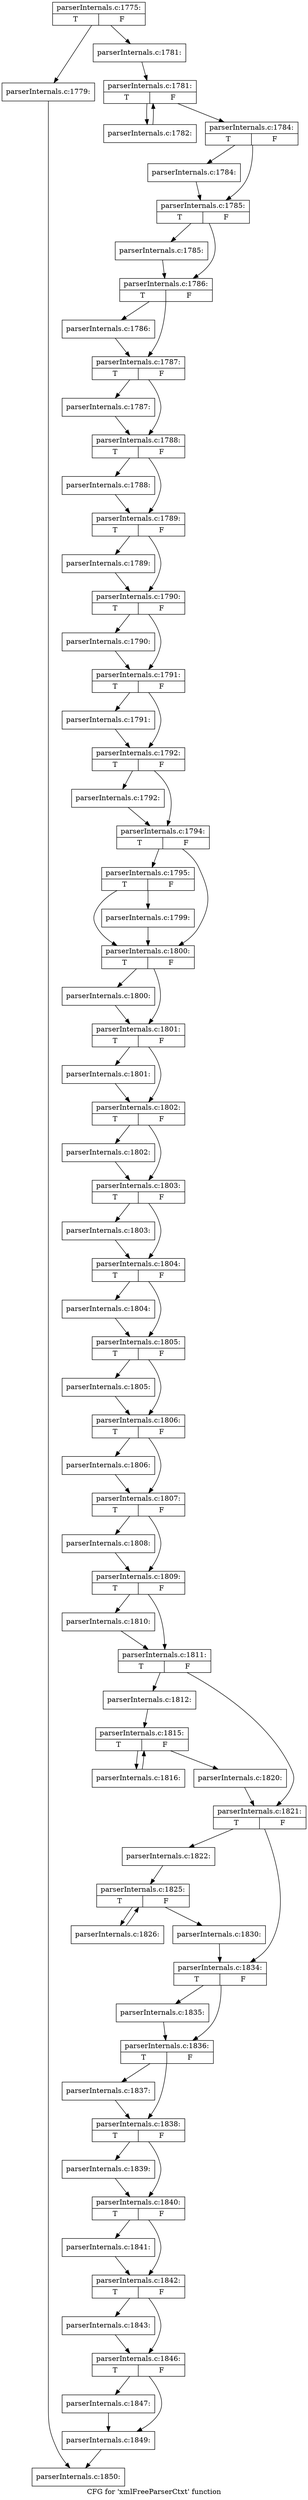 digraph "CFG for 'xmlFreeParserCtxt' function" {
	label="CFG for 'xmlFreeParserCtxt' function";

	Node0x5585b3db34a0 [shape=record,label="{parserInternals.c:1775:|{<s0>T|<s1>F}}"];
	Node0x5585b3db34a0 -> Node0x5585b3de1890;
	Node0x5585b3db34a0 -> Node0x5585b3de18e0;
	Node0x5585b3de1890 [shape=record,label="{parserInternals.c:1779:}"];
	Node0x5585b3de1890 -> Node0x5585b3db3570;
	Node0x5585b3de18e0 [shape=record,label="{parserInternals.c:1781:}"];
	Node0x5585b3de18e0 -> Node0x5585b3de1c60;
	Node0x5585b3de1c60 [shape=record,label="{parserInternals.c:1781:|{<s0>T|<s1>F}}"];
	Node0x5585b3de1c60 -> Node0x5585b3de2170;
	Node0x5585b3de1c60 -> Node0x5585b3de1e40;
	Node0x5585b3de2170 [shape=record,label="{parserInternals.c:1782:}"];
	Node0x5585b3de2170 -> Node0x5585b3de1c60;
	Node0x5585b3de1e40 [shape=record,label="{parserInternals.c:1784:|{<s0>T|<s1>F}}"];
	Node0x5585b3de1e40 -> Node0x5585b3de24a0;
	Node0x5585b3de1e40 -> Node0x5585b3de24f0;
	Node0x5585b3de24a0 [shape=record,label="{parserInternals.c:1784:}"];
	Node0x5585b3de24a0 -> Node0x5585b3de24f0;
	Node0x5585b3de24f0 [shape=record,label="{parserInternals.c:1785:|{<s0>T|<s1>F}}"];
	Node0x5585b3de24f0 -> Node0x5585b3de2ba0;
	Node0x5585b3de24f0 -> Node0x5585b3de2bf0;
	Node0x5585b3de2ba0 [shape=record,label="{parserInternals.c:1785:}"];
	Node0x5585b3de2ba0 -> Node0x5585b3de2bf0;
	Node0x5585b3de2bf0 [shape=record,label="{parserInternals.c:1786:|{<s0>T|<s1>F}}"];
	Node0x5585b3de2bf0 -> Node0x5585b3de32d0;
	Node0x5585b3de2bf0 -> Node0x5585b3de3320;
	Node0x5585b3de32d0 [shape=record,label="{parserInternals.c:1786:}"];
	Node0x5585b3de32d0 -> Node0x5585b3de3320;
	Node0x5585b3de3320 [shape=record,label="{parserInternals.c:1787:|{<s0>T|<s1>F}}"];
	Node0x5585b3de3320 -> Node0x5585b3de3b10;
	Node0x5585b3de3320 -> Node0x5585b3de3b60;
	Node0x5585b3de3b10 [shape=record,label="{parserInternals.c:1787:}"];
	Node0x5585b3de3b10 -> Node0x5585b3de3b60;
	Node0x5585b3de3b60 [shape=record,label="{parserInternals.c:1788:|{<s0>T|<s1>F}}"];
	Node0x5585b3de3b60 -> Node0x5585b3de43c0;
	Node0x5585b3de3b60 -> Node0x5585b3de4410;
	Node0x5585b3de43c0 [shape=record,label="{parserInternals.c:1788:}"];
	Node0x5585b3de43c0 -> Node0x5585b3de4410;
	Node0x5585b3de4410 [shape=record,label="{parserInternals.c:1789:|{<s0>T|<s1>F}}"];
	Node0x5585b3de4410 -> Node0x5585b3de4c00;
	Node0x5585b3de4410 -> Node0x5585b3de4c50;
	Node0x5585b3de4c00 [shape=record,label="{parserInternals.c:1789:}"];
	Node0x5585b3de4c00 -> Node0x5585b3de4c50;
	Node0x5585b3de4c50 [shape=record,label="{parserInternals.c:1790:|{<s0>T|<s1>F}}"];
	Node0x5585b3de4c50 -> Node0x5585b3de5410;
	Node0x5585b3de4c50 -> Node0x5585b3de5460;
	Node0x5585b3de5410 [shape=record,label="{parserInternals.c:1790:}"];
	Node0x5585b3de5410 -> Node0x5585b3de5460;
	Node0x5585b3de5460 [shape=record,label="{parserInternals.c:1791:|{<s0>T|<s1>F}}"];
	Node0x5585b3de5460 -> Node0x5585b3de5c20;
	Node0x5585b3de5460 -> Node0x5585b3de5c70;
	Node0x5585b3de5c20 [shape=record,label="{parserInternals.c:1791:}"];
	Node0x5585b3de5c20 -> Node0x5585b3de5c70;
	Node0x5585b3de5c70 [shape=record,label="{parserInternals.c:1792:|{<s0>T|<s1>F}}"];
	Node0x5585b3de5c70 -> Node0x5585b3de6470;
	Node0x5585b3de5c70 -> Node0x5585b3de64c0;
	Node0x5585b3de6470 [shape=record,label="{parserInternals.c:1792:}"];
	Node0x5585b3de6470 -> Node0x5585b3de64c0;
	Node0x5585b3de64c0 [shape=record,label="{parserInternals.c:1794:|{<s0>T|<s1>F}}"];
	Node0x5585b3de64c0 -> Node0x5585b3de6d60;
	Node0x5585b3de64c0 -> Node0x5585b3de6d10;
	Node0x5585b3de6d60 [shape=record,label="{parserInternals.c:1795:|{<s0>T|<s1>F}}"];
	Node0x5585b3de6d60 -> Node0x5585b3de6cc0;
	Node0x5585b3de6d60 -> Node0x5585b3de6d10;
	Node0x5585b3de6cc0 [shape=record,label="{parserInternals.c:1799:}"];
	Node0x5585b3de6cc0 -> Node0x5585b3de6d10;
	Node0x5585b3de6d10 [shape=record,label="{parserInternals.c:1800:|{<s0>T|<s1>F}}"];
	Node0x5585b3de6d10 -> Node0x5585b3de7480;
	Node0x5585b3de6d10 -> Node0x5585b3de8a20;
	Node0x5585b3de7480 [shape=record,label="{parserInternals.c:1800:}"];
	Node0x5585b3de7480 -> Node0x5585b3de8a20;
	Node0x5585b3de8a20 [shape=record,label="{parserInternals.c:1801:|{<s0>T|<s1>F}}"];
	Node0x5585b3de8a20 -> Node0x5585b3de91e0;
	Node0x5585b3de8a20 -> Node0x5585b3de9230;
	Node0x5585b3de91e0 [shape=record,label="{parserInternals.c:1801:}"];
	Node0x5585b3de91e0 -> Node0x5585b3de9230;
	Node0x5585b3de9230 [shape=record,label="{parserInternals.c:1802:|{<s0>T|<s1>F}}"];
	Node0x5585b3de9230 -> Node0x5585b3de9bc0;
	Node0x5585b3de9230 -> Node0x5585b3de9c10;
	Node0x5585b3de9bc0 [shape=record,label="{parserInternals.c:1802:}"];
	Node0x5585b3de9bc0 -> Node0x5585b3de9c10;
	Node0x5585b3de9c10 [shape=record,label="{parserInternals.c:1803:|{<s0>T|<s1>F}}"];
	Node0x5585b3de9c10 -> Node0x5585b3dea430;
	Node0x5585b3de9c10 -> Node0x5585b3dea480;
	Node0x5585b3dea430 [shape=record,label="{parserInternals.c:1803:}"];
	Node0x5585b3dea430 -> Node0x5585b3dea480;
	Node0x5585b3dea480 [shape=record,label="{parserInternals.c:1804:|{<s0>T|<s1>F}}"];
	Node0x5585b3dea480 -> Node0x5585b3dead50;
	Node0x5585b3dea480 -> Node0x5585b3deada0;
	Node0x5585b3dead50 [shape=record,label="{parserInternals.c:1804:}"];
	Node0x5585b3dead50 -> Node0x5585b3deada0;
	Node0x5585b3deada0 [shape=record,label="{parserInternals.c:1805:|{<s0>T|<s1>F}}"];
	Node0x5585b3deada0 -> Node0x5585b3deb600;
	Node0x5585b3deada0 -> Node0x5585b3deb650;
	Node0x5585b3deb600 [shape=record,label="{parserInternals.c:1805:}"];
	Node0x5585b3deb600 -> Node0x5585b3deb650;
	Node0x5585b3deb650 [shape=record,label="{parserInternals.c:1806:|{<s0>T|<s1>F}}"];
	Node0x5585b3deb650 -> Node0x5585b3debe80;
	Node0x5585b3deb650 -> Node0x5585b3debed0;
	Node0x5585b3debe80 [shape=record,label="{parserInternals.c:1806:}"];
	Node0x5585b3debe80 -> Node0x5585b3debed0;
	Node0x5585b3debed0 [shape=record,label="{parserInternals.c:1807:|{<s0>T|<s1>F}}"];
	Node0x5585b3debed0 -> Node0x5585b3dec700;
	Node0x5585b3debed0 -> Node0x5585b3dec750;
	Node0x5585b3dec700 [shape=record,label="{parserInternals.c:1808:}"];
	Node0x5585b3dec700 -> Node0x5585b3dec750;
	Node0x5585b3dec750 [shape=record,label="{parserInternals.c:1809:|{<s0>T|<s1>F}}"];
	Node0x5585b3dec750 -> Node0x5585b3ded240;
	Node0x5585b3dec750 -> Node0x5585b3ded290;
	Node0x5585b3ded240 [shape=record,label="{parserInternals.c:1810:}"];
	Node0x5585b3ded240 -> Node0x5585b3ded290;
	Node0x5585b3ded290 [shape=record,label="{parserInternals.c:1811:|{<s0>T|<s1>F}}"];
	Node0x5585b3ded290 -> Node0x5585b3ded980;
	Node0x5585b3ded290 -> Node0x5585b3ded9d0;
	Node0x5585b3ded980 [shape=record,label="{parserInternals.c:1812:}"];
	Node0x5585b3ded980 -> Node0x5585b3dee560;
	Node0x5585b3dee560 [shape=record,label="{parserInternals.c:1815:|{<s0>T|<s1>F}}"];
	Node0x5585b3dee560 -> Node0x5585b3dee960;
	Node0x5585b3dee560 -> Node0x5585b3dee780;
	Node0x5585b3dee960 [shape=record,label="{parserInternals.c:1816:}"];
	Node0x5585b3dee960 -> Node0x5585b3dee560;
	Node0x5585b3dee780 [shape=record,label="{parserInternals.c:1820:}"];
	Node0x5585b3dee780 -> Node0x5585b3ded9d0;
	Node0x5585b3ded9d0 [shape=record,label="{parserInternals.c:1821:|{<s0>T|<s1>F}}"];
	Node0x5585b3ded9d0 -> Node0x5585b3def1d0;
	Node0x5585b3ded9d0 -> Node0x5585b3def220;
	Node0x5585b3def1d0 [shape=record,label="{parserInternals.c:1822:}"];
	Node0x5585b3def1d0 -> Node0x5585b3defde0;
	Node0x5585b3defde0 [shape=record,label="{parserInternals.c:1825:|{<s0>T|<s1>F}}"];
	Node0x5585b3defde0 -> Node0x5585b3df01e0;
	Node0x5585b3defde0 -> Node0x5585b3df0000;
	Node0x5585b3df01e0 [shape=record,label="{parserInternals.c:1826:}"];
	Node0x5585b3df01e0 -> Node0x5585b3defde0;
	Node0x5585b3df0000 [shape=record,label="{parserInternals.c:1830:}"];
	Node0x5585b3df0000 -> Node0x5585b3def220;
	Node0x5585b3def220 [shape=record,label="{parserInternals.c:1834:|{<s0>T|<s1>F}}"];
	Node0x5585b3def220 -> Node0x5585b3df0a50;
	Node0x5585b3def220 -> Node0x5585b3df0aa0;
	Node0x5585b3df0a50 [shape=record,label="{parserInternals.c:1835:}"];
	Node0x5585b3df0a50 -> Node0x5585b3df0aa0;
	Node0x5585b3df0aa0 [shape=record,label="{parserInternals.c:1836:|{<s0>T|<s1>F}}"];
	Node0x5585b3df0aa0 -> Node0x5585b3df1410;
	Node0x5585b3df0aa0 -> Node0x5585b3df1460;
	Node0x5585b3df1410 [shape=record,label="{parserInternals.c:1837:}"];
	Node0x5585b3df1410 -> Node0x5585b3df1460;
	Node0x5585b3df1460 [shape=record,label="{parserInternals.c:1838:|{<s0>T|<s1>F}}"];
	Node0x5585b3df1460 -> Node0x5585b3df1d90;
	Node0x5585b3df1460 -> Node0x5585b3df1de0;
	Node0x5585b3df1d90 [shape=record,label="{parserInternals.c:1839:}"];
	Node0x5585b3df1d90 -> Node0x5585b3df1de0;
	Node0x5585b3df1de0 [shape=record,label="{parserInternals.c:1840:|{<s0>T|<s1>F}}"];
	Node0x5585b3df1de0 -> Node0x5585b3df2710;
	Node0x5585b3df1de0 -> Node0x5585b3df2760;
	Node0x5585b3df2710 [shape=record,label="{parserInternals.c:1841:}"];
	Node0x5585b3df2710 -> Node0x5585b3df2760;
	Node0x5585b3df2760 [shape=record,label="{parserInternals.c:1842:|{<s0>T|<s1>F}}"];
	Node0x5585b3df2760 -> Node0x5585b3df3090;
	Node0x5585b3df2760 -> Node0x5585b3df30e0;
	Node0x5585b3df3090 [shape=record,label="{parserInternals.c:1843:}"];
	Node0x5585b3df3090 -> Node0x5585b3df30e0;
	Node0x5585b3df30e0 [shape=record,label="{parserInternals.c:1846:|{<s0>T|<s1>F}}"];
	Node0x5585b3df30e0 -> Node0x5585b3df3a10;
	Node0x5585b3df30e0 -> Node0x5585b3df3a60;
	Node0x5585b3df3a10 [shape=record,label="{parserInternals.c:1847:}"];
	Node0x5585b3df3a10 -> Node0x5585b3df3a60;
	Node0x5585b3df3a60 [shape=record,label="{parserInternals.c:1849:}"];
	Node0x5585b3df3a60 -> Node0x5585b3db3570;
	Node0x5585b3db3570 [shape=record,label="{parserInternals.c:1850:}"];
}

